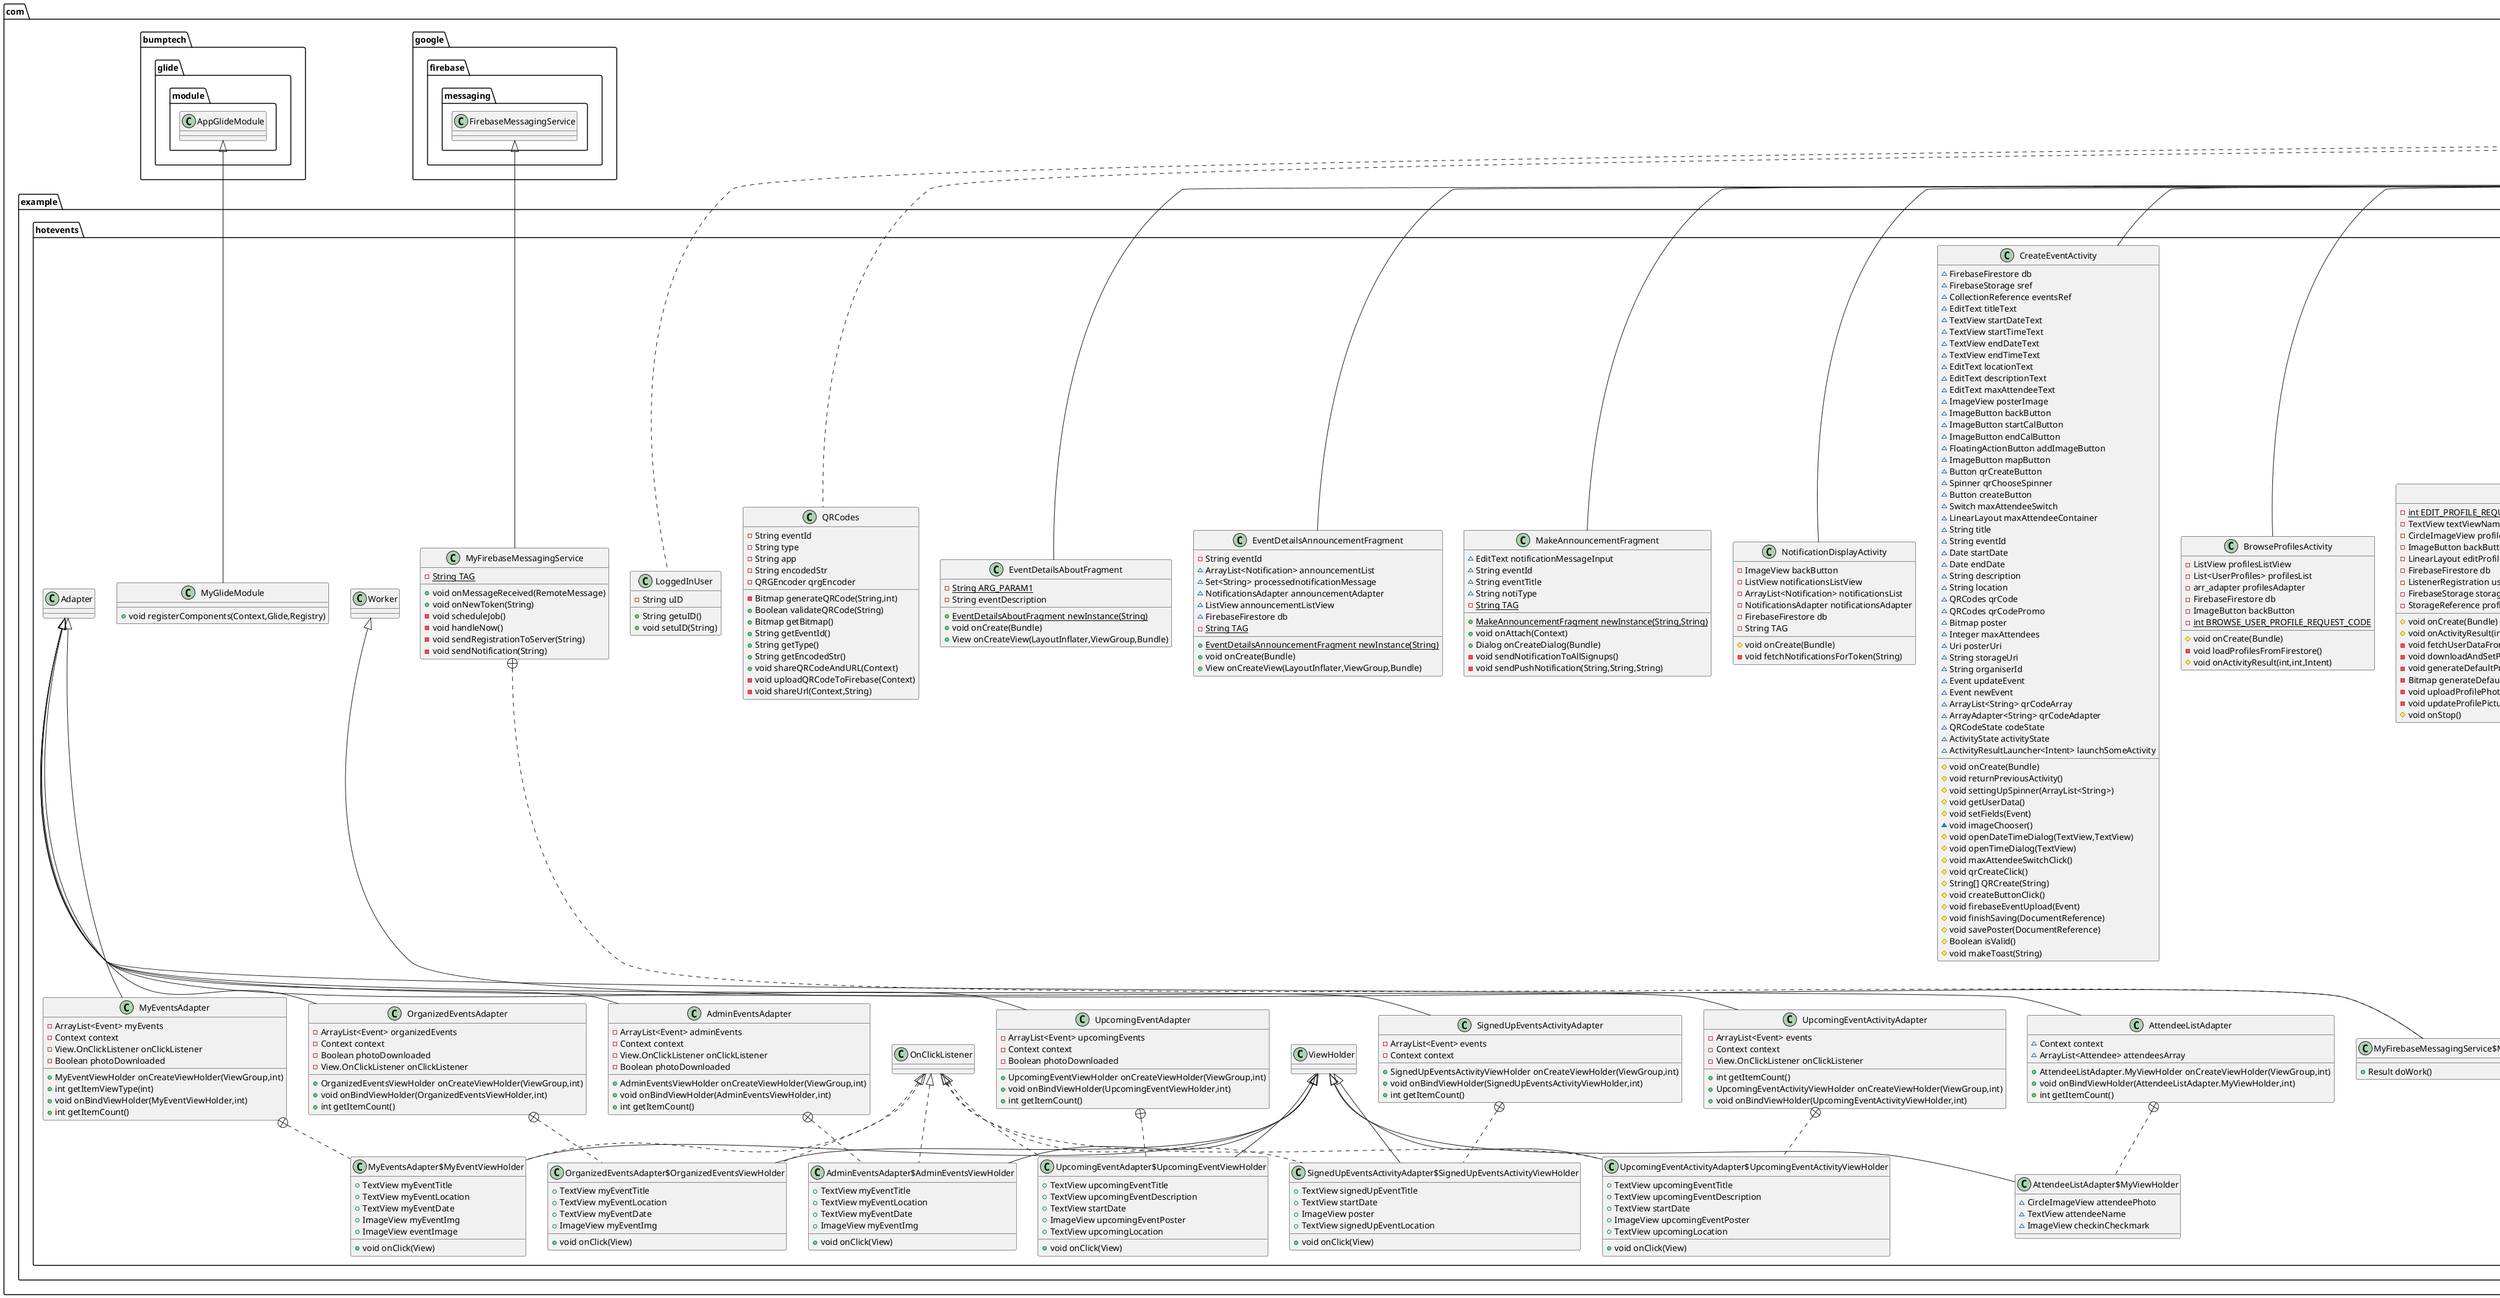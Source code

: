 @startuml
class com.example.hotevents.UpcomingEventAdapter {
- ArrayList<Event> upcomingEvents
- Context context
- Boolean photoDownloaded
+ UpcomingEventViewHolder onCreateViewHolder(ViewGroup,int)
+ void onBindViewHolder(UpcomingEventViewHolder,int)
+ int getItemCount()
}


class com.example.hotevents.UpcomingEventAdapter$UpcomingEventViewHolder {
+ TextView upcomingEventTitle
+ TextView upcomingEventDescription
+ TextView startDate
+ ImageView upcomingEventPoster
+ TextView upcomingLocation
+ void onClick(View)
}


class com.example.hotevents.AttendeeListAdapter {
~ Context context
~ ArrayList<Attendee> attendeesArray
+ AttendeeListAdapter.MyViewHolder onCreateViewHolder(ViewGroup,int)
+ void onBindViewHolder(AttendeeListAdapter.MyViewHolder,int)
+ int getItemCount()
}


class com.example.hotevents.AttendeeListAdapter$MyViewHolder {
~ CircleImageView attendeePhoto
~ TextView attendeeName
~ ImageView checkinCheckmark
}

class com.example.hotevents.QRCodes {
- String eventId
- String type
- String app
- String encodedStr
- QRGEncoder qrgEncoder
- Bitmap generateQRCode(String,int)
+ Boolean validateQRCode(String)
+ Bitmap getBitmap()
+ String getEventId()
+ String getType()
+ String getEncodedStr()
+ void shareQRCodeAndURL(Context)
- void uploadQRCodeToFirebase(Context)
- void shareUrl(Context,String)
}


class com.example.hotevents.UserProfiles {
- String profileImageUrl
- String username
- String uid
+ String getProfileImageUrl()
+ void setProfileImageUrl(String)
+ String getUsername()
+ void setUsername(String)
+ String getUid()
+ void setUid(String)
}


class com.example.hotevents.MyFirebaseMessagingService {
- {static} String TAG
+ void onMessageReceived(RemoteMessage)
+ void onNewToken(String)
- void scheduleJob()
- void handleNow()
- void sendRegistrationToServer(String)
- void sendNotification(String)
}


class com.example.hotevents.MyFirebaseMessagingService$MyWorker {
+ Result doWork()
}

class com.example.hotevents.AdminOptionsActivity {
- Button browseProfiles
- Button browseEvents
- Button browsePictures
- ImageView backButton
# void onCreate(Bundle)
}


class com.example.hotevents.AttendeeList {
~ ImageButton backButton
- FirebaseFirestore db
- String eventId
- {static} String TAG
~ TextView signups_number
~ TextView checkins_number
- ArrayList<Attendee> attendeesArray
~ AttendeeListAdapter attendeeListAdapter
- int REQUEST_PERMISSIONS_REQUEST_CODE
~ MapView map
- IMapController mapController
- GeoPoint startPoint
- List<Marker> attendeeMarkers
~ Drawable attendeeMarkerDrawable
~ ListenerRegistration eventCheckinListener
# void onCreate(Bundle)
# void onResume()
# void onPause()
- void setViews()
- void setupMap()
}


class com.example.hotevents.UpcomingEventsActivity {
- {static} String TAG
~ FirebaseFirestore db
~ CollectionReference eventsRef
~ ArrayList<Event> eventArray
~ UpcomingEventActivityAdapter uEventAdapter
~ RecyclerView upcomingEventView
~ LinearLayoutManager upcomingEventLayoutManager
~ ImageView backButton
# void onCreate(Bundle)
}


class com.example.hotevents.Attendee {
- String name
- int checkinCount
- String profileImageUrl
+ String getName()
+ int getCheckinCount()
+ String getProfileImageUrl()
}


class com.example.hotevents.MyGlideModule {
+ void registerComponents(Context,Glide,Registry)
}

class com.example.hotevents.AdminEventsAdapter {
- ArrayList<Event> adminEvents
- Context context
- View.OnClickListener onClickListener
- Boolean photoDownloaded
+ AdminEventsViewHolder onCreateViewHolder(ViewGroup,int)
+ void onBindViewHolder(AdminEventsViewHolder,int)
+ int getItemCount()
}


class com.example.hotevents.AdminEventsAdapter$AdminEventsViewHolder {
+ TextView myEventTitle
+ TextView myEventLocation
+ TextView myEventDate
+ ImageView myEventImg
+ void onClick(View)
}


class com.example.hotevents.MyEventsAdapter {
- ArrayList<Event> myEvents
- Context context
- View.OnClickListener onClickListener
- Boolean photoDownloaded
+ MyEventViewHolder onCreateViewHolder(ViewGroup,int)
+ int getItemViewType(int)
+ void onBindViewHolder(MyEventViewHolder,int)
+ int getItemCount()
}


class com.example.hotevents.MyEventsAdapter$MyEventViewHolder {
+ TextView myEventTitle
+ TextView myEventLocation
+ TextView myEventDate
+ ImageView myEventImg
+ ImageView eventImage
+ void onClick(View)
}


class com.example.hotevents.EditProfileActivity {
- {static} int IMAGE_PICK_REQUEST_CODE
- CircleImageView profilePhotoImageView
- ImageButton editProfilePhotoButton
- ImageButton removeProfilePhotoButton
- Uri newPhotoUri
- FirebaseFirestore db
- String deviceId
- FirebaseStorage storage
~ ImageButton backButton
# void onCreate(Bundle)
- void uploadPhoto(Uri)
- void updateProfilePictureInDatabase(String,String)
- void downloadAndSetProfilePicture(String)
# void onActivityResult(int,int,Intent)
}


class com.example.hotevents.OrganizedEventsAdapter {
- ArrayList<Event> organizedEvents
- Context context
- Boolean photoDownloaded
- View.OnClickListener onClickListener
+ OrganizedEventsViewHolder onCreateViewHolder(ViewGroup,int)
+ void onBindViewHolder(OrganizedEventsViewHolder,int)
+ int getItemCount()
}


class com.example.hotevents.OrganizedEventsAdapter$OrganizedEventsViewHolder {
+ TextView myEventTitle
+ TextView myEventLocation
+ TextView myEventDate
+ ImageView myEventImg
+ void onClick(View)
}


class com.example.hotevents.NavigationMenu {
- Button profileButton
- ImageView backArrow
# void onCreate(Bundle)
}


class com.example.hotevents.EventDetailsAnnouncementFragment {
- String eventId
~ ArrayList<Notification> announcementList
~ Set<String> processednotificationMessage
~ NotificationsAdapter announcementAdapter
~ ListView announcementListView
~ FirebaseFirestore db
- {static} String TAG
+ {static} EventDetailsAnnouncementFragment newInstance(String)
+ void onCreate(Bundle)
+ View onCreateView(LayoutInflater,ViewGroup,Bundle)
}


class com.example.hotevents.NotificationsAdapter {
- Context mContext
- ArrayList<Notification> mNotifications
+ int getCount()
+ Object getItem(int)
+ long getItemId(int)
- String formatTimestamp(Date)
+ View getView(int,View,ViewGroup)
}


class com.example.hotevents.NotificationsAdapter$ViewHolder {
~ TextView messageTextView
~ TextView timestampTextView
}

class com.example.hotevents.ProfileActivity {
- {static} int EDIT_PROFILE_REQUEST_CODE
- TextView textViewName
- CircleImageView profilePhotoImageView
- ImageButton backButton
- LinearLayout editProfileButton
- FirebaseFirestore db
- ListenerRegistration userListener
- FirebaseStorage storage
- StorageReference profilePicturesRef
# void onCreate(Bundle)
# void onActivityResult(int,int,Intent)
- void fetchUserDataFromFirestore()
- void downloadAndSetProfilePicture(String)
- void generateDefaultProfilePhotoAndUpload(String,char)
- Bitmap generateDefaultProfilePhoto(char)
- void uploadProfilePhotoToStorage(String,Bitmap,OnUploadCompleteListener)
- void updateProfilePictureInDatabase(String,String)
# void onStop()
}


interface com.example.hotevents.ProfileActivity$OnUploadCompleteListener {
~ void onUploadComplete()
}

class com.example.hotevents.arr_adapter {
~ Context context
~ List<UserProfiles> users
+ View getView(int,View,ViewGroup)
- void showDialog(UserProfiles)
}


class com.example.hotevents.arr_adapter$ViewHolder {
~ CircleImageView profileImage
~ TextView username
~ TextView uid
}

class com.example.hotevents.AdminBrowseEventsActivity {
- FirebaseFirestore db
- CollectionReference adminEventsRef
~ ArrayList<Event> adminEventDataArray
~ RecyclerView adminEventView
~ LinearLayoutManager adminEventHorizantleManager
~ AdminEventsAdapter adminEventsAdapter
- ImageView backButton
- {static} String TAG
# void onCreate(Bundle)
}


class com.example.hotevents.Notification {
- String fcmToken
- String eventId
- String notificationMessage
- Date timestamp
+ String getFcmToken()
+ void setFcmToken(String)
+ String getEventId()
+ void setEventId(String)
+ String getNotificationMessage()
+ void setNotificationMessage(String)
+ Date getTimestamp()
+ void setTimestamp(Date)
}


class com.example.hotevents.EventDetailsActivity {
- {static} int SCAN_QR_CODE_REQUEST_CODE
~ Event myEvent
~ ImageButton backButton
~ Button editButton
~ ImageView eventImage
~ TextView eventTitle
~ TextView startDate
~ TextView endDate
~ TabLayout tabLayout
~ ViewPager2 viewPager2
~ EventPagerAdapter eventPagerAdapter
~ TextView organiserName
~ CircleImageView organiserImage
~ TextView eventLocation
~ String eventId
~ String myeventTitle
~ String orgfcmToken
~ ImageButton optionsButton
~ ImageButton shareButton
~ ImageButton deleteButton
- FirebaseFirestore db
- {static} String TAG
~ String deviceId
~ Button signUpButton
~ String notiType
~ Button checkInGenerateButton
- FusedLocationProviderClient fusedLocationClient
# void onCreate(Bundle)
- void onSignUpButtonClick()
- void onCheckInButtonClick()
- void getLocation()
- void updateCheckinData(Double,Double)
- void launchScanner()
# void onActivityResult(int,int,Intent)
- void handleButtonBehaviour()
- void addToMySignupArray(String,String)
+ void fetchFCMTokenForOrganizer(String)
~ void sendMilestoneIfConditionMet()
- void sendPushNotification(String,String,String)
- void setViews()
- void setEventDetails(Context)
- void showPopupMenu(View)
+ void onRequestPermissionsResult(int,String[],int[])
+ void onShareButtonClick(Boolean)
- void shareBitmap(Bitmap)
- void deleteEvent()
}


class com.example.hotevents.EventDetailsActivity$EventPagerAdapter {
- String eventId
+ Fragment createFragment(int)
+ int getItemCount()
}


class com.example.hotevents.BrowseProfilesActivity {
- ListView profilesListView
- List<UserProfiles> profilesList
- arr_adapter profilesAdapter
- FirebaseFirestore db
- ImageButton backButton
- {static} int BROWSE_USER_PROFILE_REQUEST_CODE
# void onCreate(Bundle)
- void loadProfilesFromFirestore()
# void onActivityResult(int,int,Intent)
}


class com.example.hotevents.CreateEventActivity {
~ FirebaseFirestore db
~ FirebaseStorage sref
~ CollectionReference eventsRef
~ EditText titleText
~ TextView startDateText
~ TextView startTimeText
~ TextView endDateText
~ TextView endTimeText
~ EditText locationText
~ EditText descriptionText
~ EditText maxAttendeeText
~ ImageView posterImage
~ ImageButton backButton
~ ImageButton startCalButton
~ ImageButton endCalButton
~ FloatingActionButton addImageButton
~ ImageButton mapButton
~ Button qrCreateButton
~ Spinner qrChooseSpinner
~ Button createButton
~ Switch maxAttendeeSwitch
~ LinearLayout maxAttendeeContainer
~ String title
~ String eventId
~ Date startDate
~ Date endDate
~ String description
~ String location
~ QRCodes qrCode
~ QRCodes qrCodePromo
~ Bitmap poster
~ Integer maxAttendees
~ Uri posterUri
~ String storageUri
~ String organiserId
~ Event updateEvent
~ Event newEvent
~ ArrayList<String> qrCodeArray
~ ArrayAdapter<String> qrCodeAdapter
~ QRCodeState codeState
~ ActivityState activityState
~ ActivityResultLauncher<Intent> launchSomeActivity
# void onCreate(Bundle)
# void returnPreviousActivity()
# void settingUpSpinner(ArrayList<String>)
# void getUserData()
# void setFields(Event)
~ void imageChooser()
# void openDateTimeDialog(TextView,TextView)
# void openTimeDialog(TextView)
# void maxAttendeeSwitchClick()
# void qrCreateClick()
# String[] QRCreate(String)
# void createButtonClick()
# void firebaseEventUpload(Event)
# void finishSaving(DocumentReference)
# void savePoster(DocumentReference)
# Boolean isValid()
# void makeToast(String)
}


enum com.example.hotevents.QRCodeState {
+  CREATE
+  CHOOSE
}

enum com.example.hotevents.ActivityState {
+  CREATE
+  UPDATE
}

class com.example.hotevents.NotificationDisplayActivity {
- ImageView backButton
- ListView notificationsListView
- ArrayList<Notification> notificationsList
- NotificationsAdapter notificationsAdapter
- FirebaseFirestore db
- String TAG
# void onCreate(Bundle)
- void fetchNotificationsForToken(String)
}


class com.example.hotevents.MakeAnnouncementFragment {
~ EditText notificationMessageInput
~ String eventId
~ String eventTitle
~ String notiType
- {static} String TAG
+ {static} MakeAnnouncementFragment newInstance(String,String)
+ void onAttach(Context)
+ Dialog onCreateDialog(Bundle)
- void sendNotificationToAllSignups()
- void sendPushNotification(String,String,String)
}


class com.example.hotevents.NotificationStorer {
- {static} String TAG
+ {static} void storeNotification(String,String,String,String)
}


class com.example.hotevents.MainActivity {
- FirebaseFirestore db
- CollectionReference eventsRef
~ ArrayList<Event> myEventDataArray
~ ArrayList<String> signedUpUIDs
~ ArrayList<Event> upcomingEventDataArray
~ RecyclerView myEventView
~ RecyclerView upcomingEventView
~ LinearLayoutManager myEventHorizantleManager
~ LinearLayoutManager upcomingEventManager
~ MyEventsAdapter myEventsAdapter
~ UpcomingEventAdapter upcomingEventsAdapter
- String UserName
~ ArrayList<String> SignedUpEvent
~ DrawerLayout drawerLayout
~ ImageView menu
~ LinearLayout profile
~ Switch toggleGeo
- {static} String TAG
- ListenerRegistration userListener
- TextView textViewName
- CircleImageView profilePhotoImageView
- FirebaseStorage storage
# void onCreate(Bundle)
- void downloadAndSetProfilePicture(String)
- void handleNewUserInput(FirebaseFirestore,String,String)
+ {static} void openDrawer(DrawerLayout)
+ {static} void closeDrawer(DrawerLayout)
+ {static} void redirectActivity(Activity,Class)
# void onResume()
# void onPause()
- void fetchUserDataFromFirestore()
}


class com.example.hotevents.SignedUpEventsActivity {
- {static} String TAG
~ FirebaseFirestore db
~ FirebaseStorage sRef
~ CollectionReference eventsRef
~ DocumentReference userRef
~ ArrayList<Event> eventArray
~ SignedUpEventsActivityAdapter signedUpEventsActivityAdapter
~ LoggedInUser user
~ RecyclerView signedUpEventView
~ LinearLayoutManager signedUpEventLayoutManager
~ ImageButton backButton
# void onCreate(Bundle)
}


class com.example.hotevents.BrowseUserProfileActivity {
- {static} int EDIT_PROFILE_REQUEST_CODE
- TextView textViewName
- LinearLayout editProfileButton
- ImageButton backButton
- CircleImageView profilePhotoImageView
- ImageButton removeProfilePhotoButton
- StorageReference profilePicturesRef
- ListenerRegistration userListener
- FirebaseFirestore db
- FirebaseStorage storage
# void onCreate(Bundle)
- void fetchUserDataFromFirestore(String)
- void downloadAndSetProfilePicture(String)
- void showProfileInfoDialog()
- void deleteProfile()
# void onStop()
- void updateProfilePictureInDatabase(String,String)
}


class com.example.hotevents.LoggedInUser {
- String uID
+ String getuID()
+ void setuID(String)
}


class com.example.hotevents.OrganizedEventsActivity {
- FirebaseFirestore db
- CollectionReference organizedEventsRef
~ ArrayList<Event> organizedEventDataArray
~ RecyclerView organizedEventView
~ LinearLayoutManager organizedEventHorizantleManager
~ OrganizedEventsAdapter organizedEventsAdapter
- ImageView backButton
- {static} String TAG
# void onCreate(Bundle)
}


class com.example.hotevents.UpcomingEventActivityAdapter {
- ArrayList<Event> events
- Context context
- View.OnClickListener onClickListener
+ int getItemCount()
+ UpcomingEventActivityViewHolder onCreateViewHolder(ViewGroup,int)
+ void onBindViewHolder(UpcomingEventActivityViewHolder,int)
}


class com.example.hotevents.UpcomingEventActivityAdapter$UpcomingEventActivityViewHolder {
+ TextView upcomingEventTitle
+ TextView upcomingEventDescription
+ TextView startDate
+ ImageView upcomingEventPoster
+ TextView upcomingLocation
+ void onClick(View)
}


class com.example.hotevents.EventDetailsAboutFragment {
- {static} String ARG_PARAM1
- String eventDescription
+ {static} EventDetailsAboutFragment newInstance(String)
+ void onCreate(Bundle)
+ View onCreateView(LayoutInflater,ViewGroup,Bundle)
}


class com.example.hotevents.SignedUpEventsActivityAdapter {
- ArrayList<Event> events
- Context context
+ SignedUpEventsActivityViewHolder onCreateViewHolder(ViewGroup,int)
+ void onBindViewHolder(SignedUpEventsActivityViewHolder,int)
+ int getItemCount()
}


class com.example.hotevents.SignedUpEventsActivityAdapter$SignedUpEventsActivityViewHolder {
+ TextView signedUpEventTitle
+ TextView startDate
+ ImageView poster
+ TextView signedUpEventLocation
+ void onClick(View)
}


class com.example.hotevents.Event {
- Date startDateTime
- Date endDateTime
- String location
- Integer maxAttendees
- String organiserId
- Bitmap poster
- String posterStr
- QRCodes qrCode
- QRCodes qrCodePromo
- String description
- String title
- String eventId
- MyEventsAdapter myEventsAdapter
- UpcomingEventAdapter upcomingEventAdapter
- AdminEventsAdapter adminEventsAdapter
- OrganizedEventsAdapter organizedEventsAdapter
- UpcomingEventActivityAdapter upcomingEventActivityAdapter
- SignedUpEventsActivityAdapter signedUpEventActivityAdapter
+ {static} Creator<Event> CREATOR
+ void setAdapter(MyEventsAdapter)
+ void setAdapterUpComingEvents(UpcomingEventAdapter)
+ void setAdapterAdminEvents(AdminEventsAdapter)
+ void setAdapterOrganizedEvents(OrganizedEventsAdapter)
+ void setAdapterUpcomingEventsActivity(UpcomingEventActivityAdapter)
+ void setAdapterSignedUpEventsActivity(SignedUpEventsActivityAdapter)
+ void writeToParcel(Parcel,int)
+ int describeContents()
+ void setLocation(String)
+ String getLocation()
+ void setTitle(String)
+ String getTitle()
+ void setStartDateTime(Date)
+ void setEndDateTime(Date)
+ void setMaxAttendees(Integer)
+ void setEventId(String)
+ void setOrganiserId(String)
+ void setDescription(String)
+ void setQRCode(QRCodes)
+ void setQRCodePromo(QRCodes)
+ void setPoster(Bitmap)
+ Date getStartDateTime()
+ Date getEndDateTime()
+ String getStartDateStr()
+ String getEndDateStr()
+ String getStartTimeStr()
+ String getEndTimeStr()
+ Integer getMaxAttendees()
+ String getOrganiserId()
+ Bitmap getPoster()
+ void assignPoster(ImageView)
+ String getPosterStr()
+ void setPosterStr(String)
+ String getDescription()
+ QRCodes getQrCode()
+ QRCodes getQrCodePromo()
+ String getEventId()
- void downloadAndSetPoster(FirebaseStorage,ImageView)
}




com.example.hotevents.Adapter <|-- com.example.hotevents.UpcomingEventAdapter
com.example.hotevents.UpcomingEventAdapter +.. com.example.hotevents.UpcomingEventAdapter$UpcomingEventViewHolder
com.example.hotevents.OnClickListener <|.. com.example.hotevents.UpcomingEventAdapter$UpcomingEventViewHolder
com.example.hotevents.ViewHolder <|-- com.example.hotevents.UpcomingEventAdapter$UpcomingEventViewHolder
com.example.hotevents.Adapter <|-- com.example.hotevents.AttendeeListAdapter
com.example.hotevents.AttendeeListAdapter +.. com.example.hotevents.AttendeeListAdapter$MyViewHolder
com.example.hotevents.ViewHolder <|-- com.example.hotevents.AttendeeListAdapter$MyViewHolder
java.io.Serializable <|.. com.example.hotevents.QRCodes
com.google.firebase.messaging.FirebaseMessagingService <|-- com.example.hotevents.MyFirebaseMessagingService
com.example.hotevents.MyFirebaseMessagingService +.. com.example.hotevents.MyFirebaseMessagingService$MyWorker
com.example.hotevents.Worker <|-- com.example.hotevents.MyFirebaseMessagingService$MyWorker
androidx.appcompat.app.AppCompatActivity <|-- com.example.hotevents.AdminOptionsActivity
androidx.appcompat.app.AppCompatActivity <|-- com.example.hotevents.AttendeeList
androidx.appcompat.app.AppCompatActivity <|-- com.example.hotevents.UpcomingEventsActivity
com.bumptech.glide.module.AppGlideModule <|-- com.example.hotevents.MyGlideModule
com.example.hotevents.Adapter <|-- com.example.hotevents.AdminEventsAdapter
com.example.hotevents.AdminEventsAdapter +.. com.example.hotevents.AdminEventsAdapter$AdminEventsViewHolder
com.example.hotevents.OnClickListener <|.. com.example.hotevents.AdminEventsAdapter$AdminEventsViewHolder
com.example.hotevents.ViewHolder <|-- com.example.hotevents.AdminEventsAdapter$AdminEventsViewHolder
com.example.hotevents.Adapter <|-- com.example.hotevents.MyEventsAdapter
com.example.hotevents.MyEventsAdapter +.. com.example.hotevents.MyEventsAdapter$MyEventViewHolder
com.example.hotevents.OnClickListener <|.. com.example.hotevents.MyEventsAdapter$MyEventViewHolder
com.example.hotevents.ViewHolder <|-- com.example.hotevents.MyEventsAdapter$MyEventViewHolder
androidx.appcompat.app.AppCompatActivity <|-- com.example.hotevents.EditProfileActivity
com.example.hotevents.Adapter <|-- com.example.hotevents.OrganizedEventsAdapter
com.example.hotevents.OrganizedEventsAdapter +.. com.example.hotevents.OrganizedEventsAdapter$OrganizedEventsViewHolder
com.example.hotevents.OnClickListener <|.. com.example.hotevents.OrganizedEventsAdapter$OrganizedEventsViewHolder
com.example.hotevents.ViewHolder <|-- com.example.hotevents.OrganizedEventsAdapter$OrganizedEventsViewHolder
androidx.appcompat.app.AppCompatActivity <|-- com.example.hotevents.NavigationMenu
androidx.fragment.app.Fragment <|-- com.example.hotevents.EventDetailsAnnouncementFragment
android.widget.BaseAdapter <|-- com.example.hotevents.NotificationsAdapter
com.example.hotevents.NotificationsAdapter +.. com.example.hotevents.NotificationsAdapter$ViewHolder
androidx.appcompat.app.AppCompatActivity <|-- com.example.hotevents.ProfileActivity
com.example.hotevents.ProfileActivity +.. com.example.hotevents.ProfileActivity$OnUploadCompleteListener
android.widget.ArrayAdapter <|-- com.example.hotevents.arr_adapter
com.example.hotevents.arr_adapter +.. com.example.hotevents.arr_adapter$ViewHolder
android.app.Activity <|-- com.example.hotevents.AdminBrowseEventsActivity
androidx.appcompat.app.AppCompatActivity <|-- com.example.hotevents.EventDetailsActivity
com.example.hotevents.EventDetailsActivity +.. com.example.hotevents.EventDetailsActivity$EventPagerAdapter
com.example.hotevents.FragmentStateAdapter <|-- com.example.hotevents.EventDetailsActivity$EventPagerAdapter
androidx.appcompat.app.AppCompatActivity <|-- com.example.hotevents.BrowseProfilesActivity
androidx.appcompat.app.AppCompatActivity <|-- com.example.hotevents.CreateEventActivity
androidx.appcompat.app.AppCompatActivity <|-- com.example.hotevents.NotificationDisplayActivity
androidx.fragment.app.DialogFragment <|-- com.example.hotevents.MakeAnnouncementFragment
androidx.appcompat.app.AppCompatActivity <|-- com.example.hotevents.MainActivity
androidx.appcompat.app.AppCompatActivity <|-- com.example.hotevents.SignedUpEventsActivity
androidx.appcompat.app.AppCompatActivity <|-- com.example.hotevents.BrowseUserProfileActivity
java.io.Serializable <|.. com.example.hotevents.LoggedInUser
android.app.Activity <|-- com.example.hotevents.OrganizedEventsActivity
com.example.hotevents.Adapter <|-- com.example.hotevents.UpcomingEventActivityAdapter
com.example.hotevents.UpcomingEventActivityAdapter +.. com.example.hotevents.UpcomingEventActivityAdapter$UpcomingEventActivityViewHolder
com.example.hotevents.OnClickListener <|.. com.example.hotevents.UpcomingEventActivityAdapter$UpcomingEventActivityViewHolder
com.example.hotevents.ViewHolder <|-- com.example.hotevents.UpcomingEventActivityAdapter$UpcomingEventActivityViewHolder
androidx.fragment.app.Fragment <|-- com.example.hotevents.EventDetailsAboutFragment
com.example.hotevents.Adapter <|-- com.example.hotevents.SignedUpEventsActivityAdapter
com.example.hotevents.SignedUpEventsActivityAdapter +.. com.example.hotevents.SignedUpEventsActivityAdapter$SignedUpEventsActivityViewHolder
com.example.hotevents.OnClickListener <|.. com.example.hotevents.SignedUpEventsActivityAdapter$SignedUpEventsActivityViewHolder
com.example.hotevents.ViewHolder <|-- com.example.hotevents.SignedUpEventsActivityAdapter$SignedUpEventsActivityViewHolder
java.io.Serializable <|.. com.example.hotevents.Event
android.os.Parcelable <|.. com.example.hotevents.Event
@enduml